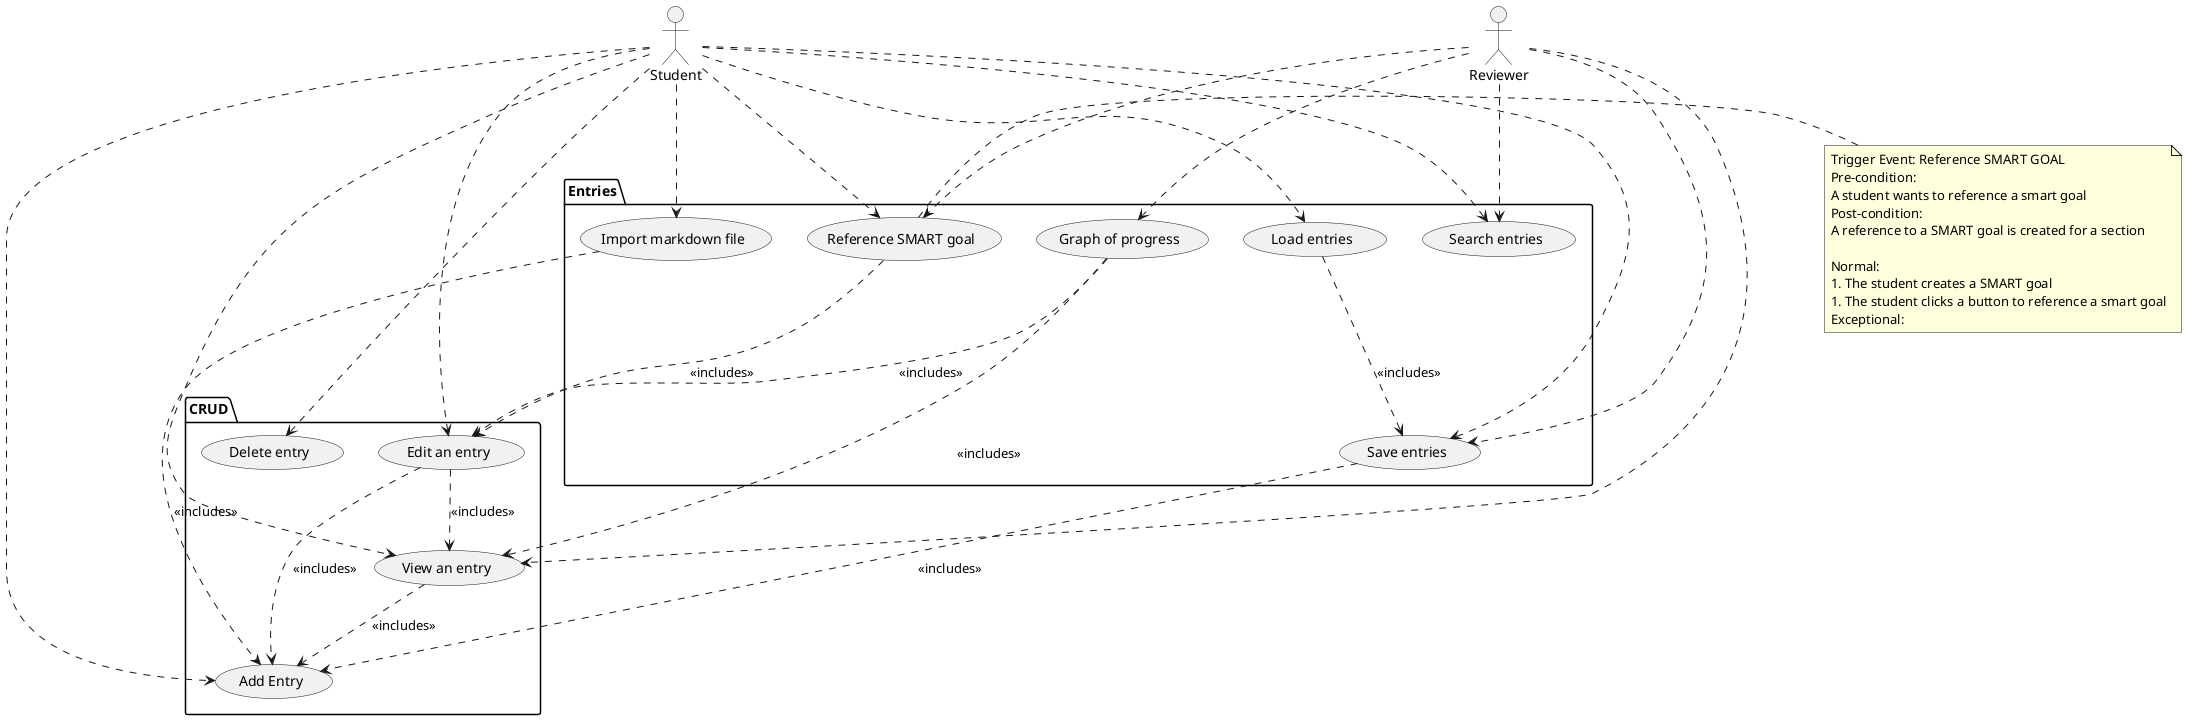 @startuml
'left to right direction

:Reviewer:
:Student:

package CRUD {
	usecase "Add Entry"     as FR01
	usecase "Delete entry"  as FR02
	usecase "Edit an entry" as FR05
	usecase "View an entry" as FR03
}
package Entries {
	usecase "Graph of progress"    as FR07
	usecase "Import markdown file" as FR08
	usecase "Load entries"         as FR10
	usecase "Reference SMART goal" as FR09
	usecase "Save entries"         as FR06
	usecase "Search entries"       as FR04
}

Reviewer -d.> FR03
Reviewer -d.> FR04
Reviewer -d.> FR06
Reviewer -d.> FR07
Reviewer -d.> FR09
Student  -d.> FR01
Student  -d.> FR02
Student  -d.> FR03
Student  -d.> FR04
Student  -d.> FR05
Student  -d.> FR06
Student  -d.> FR08
Student  -d.> FR09
Student  -d.> FR10

FR03 -d.> FR01 : <<includes>>
FR05 -d.> FR01 : <<includes>>
FR05 -d.> FR03 : <<includes>>
FR06 -d.> FR01 : <<includes>>
FR07 -d.> FR03 : <<includes>>
FR07 -d.> FR05 : <<includes>>
FR08 -d.> FR01 : <<includes>>
FR09 -d.> FR05 : <<includes>>
FR10 -d.> FR06 : <<includes>>

note right of FR09
	Trigger Event: Reference SMART GOAL
	Pre-condition:
	A student wants to reference a smart goal
	Post-condition:
	A reference to a SMART goal is created for a section

	Normal:
	1. The student creates a SMART goal
	1. The student clicks a button to reference a smart goal
	Exceptional:
end note

@enduml
